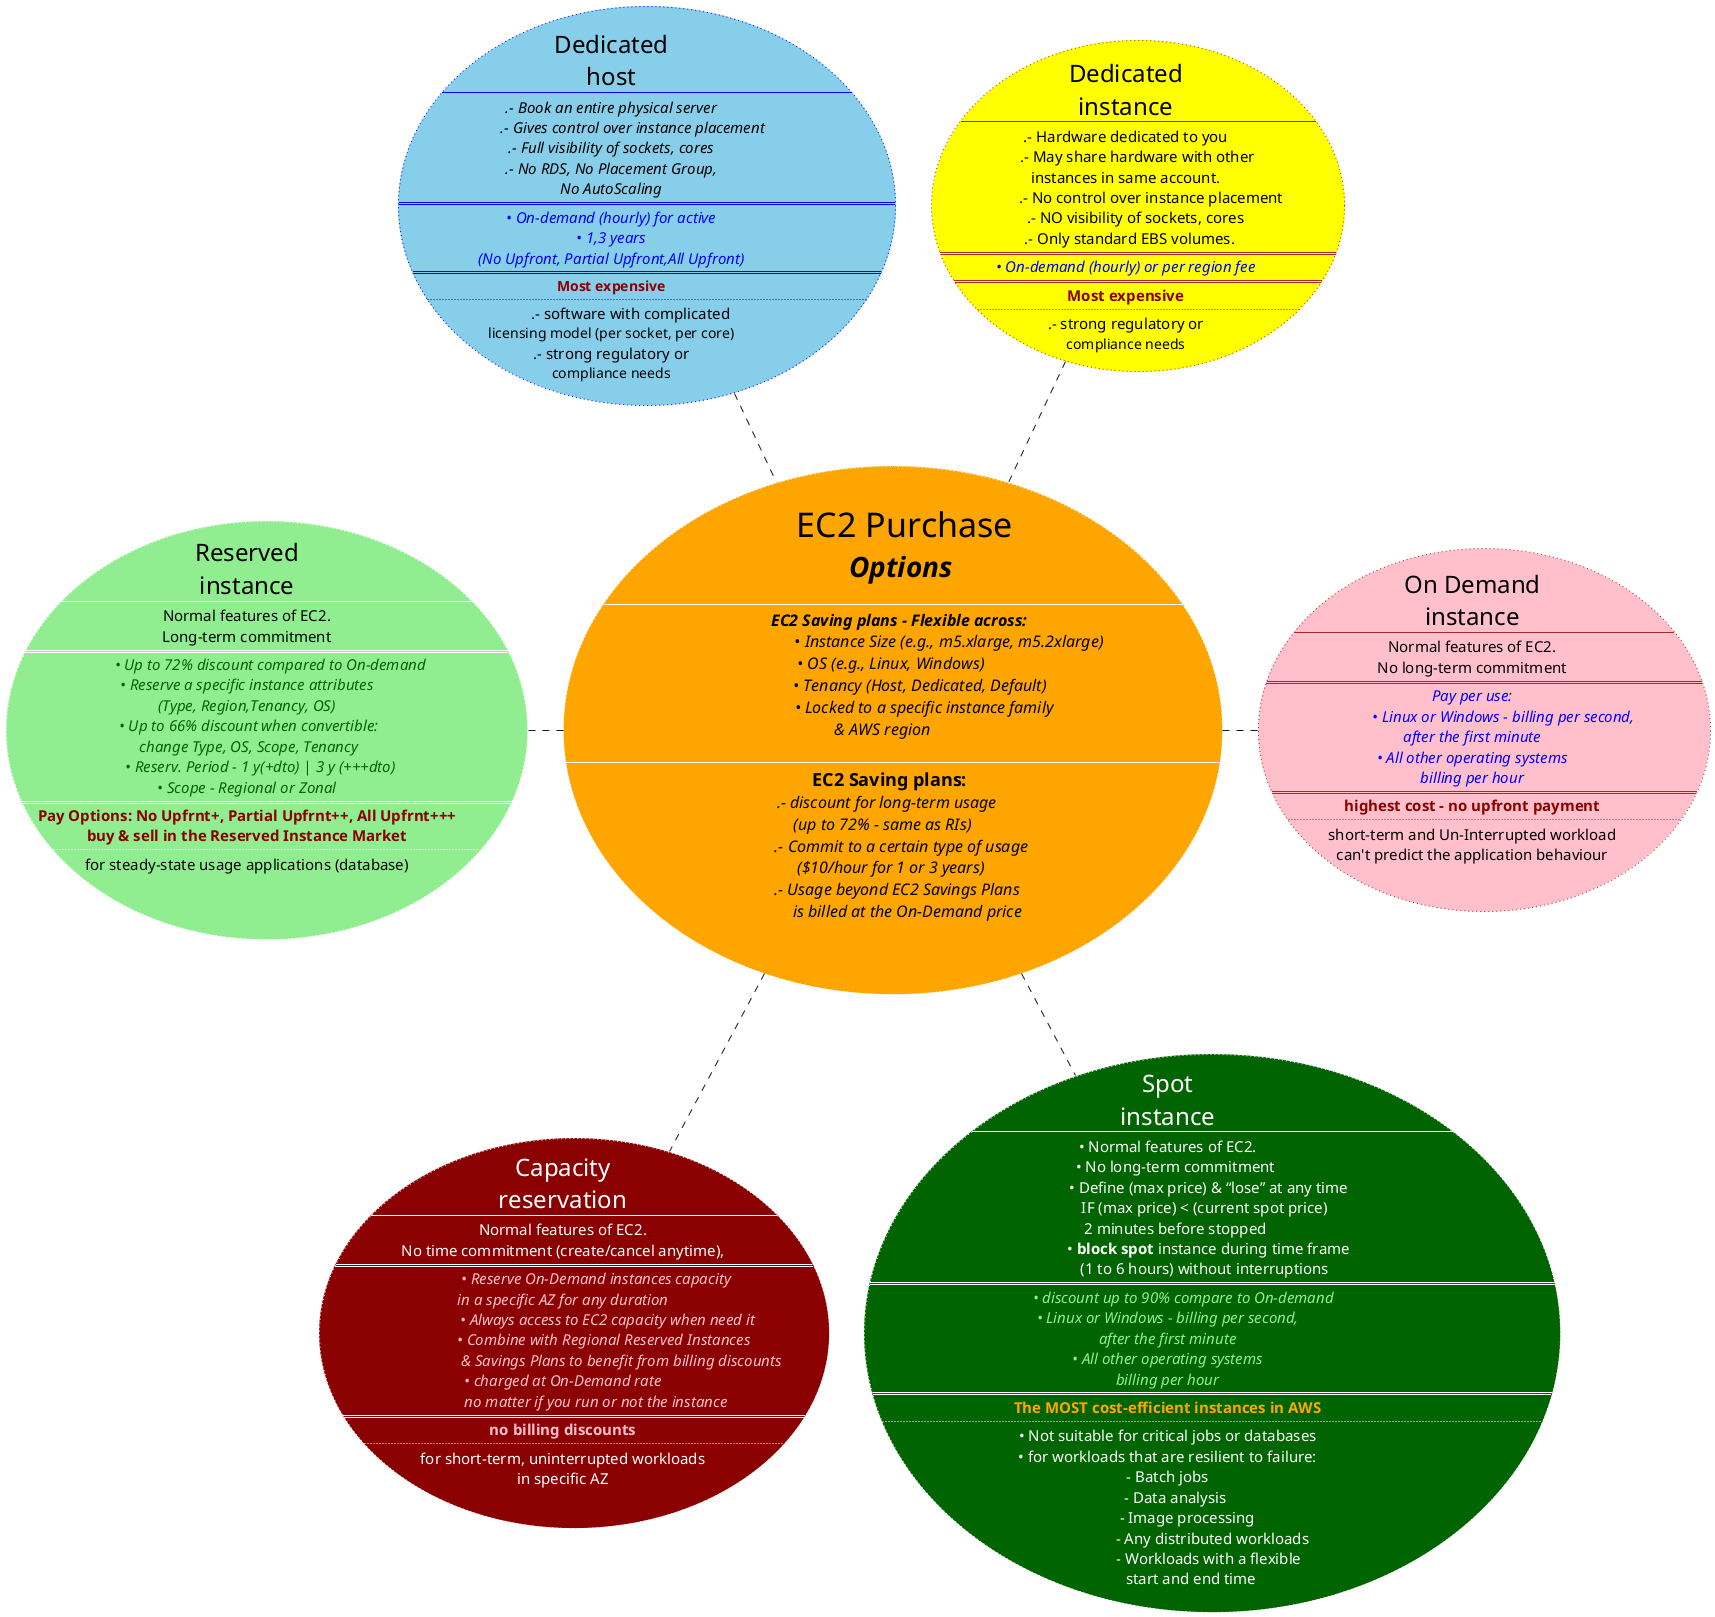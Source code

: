 @startuml

usecase purchase_options #orange;line:white;line.dotted;text:black [
  <font:impact><size:34>     EC2 Purchase</size></font>
  <i><size:28><b>     Options</b></size></i>

  ----
<b><i><size:16>        EC2 Saving plans - Flexible across:
<i><size:16>                                • Instance Size (e.g., m5.xlarge, m5.2xlarge)
<i><size:16>    • OS (e.g., Linux, Windows)
<i><size:16>                  • Tenancy (Host, Dedicated, Default)
<i><size:16>                    • Locked to a specific instance family
<i><size:16>& AWS region

  ----
<b><size:18>   EC2 Saving plans:
<i><size:16>  .- discount for long-term usage
<i><size:16>(up to 72% - same as RIs)
<i><size:16>         .- Commit to a certain type of usage
<i><size:16>    ($10/hour for 1 or 3 years)
<i><size:16>       .- Usage beyond EC2 Savings Plans
<i><size:16>            is billed at the On-Demand price
\n
]

usecase dedicated_host #skyblue;line:blue;line.dotted;text:black [
 <font:impact><size:24>Dedicated</size></font>
 <font:impact><size:24>host</size></font>
----
<i><size:15>.- Book an entire physical server
<i><size:15>           .- Gives control over instance placement
<i><size:15>.- Full visibility of sockets, cores
<i><size:15>.- No RDS, No Placement Group,
<i><size:15>No AutoScaling
====
<i><size:15><color:blue>• On-demand (hourly) for active</color></i>
<i><size:15><color:blue>• 1,3 years</color></i>
<i><size:15><color:blue>(No Upfront, Partial Upfront,All Upfront)</color></i>
====
<b><color:darkred>Most expensive</color></b>
....
<size:15>          .- software with complicated
licensing model (per socket, per core)
<size:15>.- strong regulatory or
compliance needs
]

usecase dedicated_instance #yellow;line:brown;line.dotted;text:black [
 <font:impact><size:24>Dedicated</size></font>
 <font:impact><size:24>instance</size></font>
----
<size:15>.- Hardware dedicated to you
<size:15>      .- May share hardware with other
<size:15>instances in same account.
<size:15>             .- No control over instance placement
<size:15>     .- NO visibility of sockets, cores
<size:15>  .- Only standard EBS volumes.
====
<i><size:15><color:blue>• On-demand (hourly) or per region fee</color></i>
====
<b><size:15><color:darkred>Most expensive</color></b>
....
<size:15>.- strong regulatory or
compliance needs
]

usecase ec2_ondemand #pink;line:brown;line.dotted;text:black [
 <font:impact><size:24>On Demand</size></font>
 <font:impact><size:24>instance</size></font>
----
<size:15>Normal features of EC2.
<size:15>No long-term commitment
====
<i><size:15><color:blue>Pay per use:
<i><size:15><color:blue>                • Linux or Windows - billing per second,
<i><size:15><color:blue>after the first minute
<i><size:15><color:blue>• All other operating systems
<i><size:15><color:blue>billing per hour
====
<b><size:15><color:darkred>highest cost - no upfront payment
....
<size:15>short-term and Un-Interrupted workload
<size:15>can't predict the application behaviour
]


usecase ec2_capacity_reservation #darkred;line:white;line.dotted;text:white [
 <font:impact><size:24>Capacity</size></font>
 <font:impact><size:24>reservation</size></font>
----
<size:15>Normal features of EC2.
<size:15>No time commitment (create/cancel anytime),
====
<i><size:15><color:pink>                 • Reserve On-Demand instances capacity
<i><size:15><color:pink>in a specific AZ for any duration
<i><size:15><color:pink>                       • Always access to EC2 capacity when need it
<i><size:15><color:pink>                     • Combine with Regional Reserved Instances
<i><size:15><color:pink>                              & Savings Plans to benefit from billing discounts
<i><size:15><color:pink>• charged at On-Demand rate
<i><size:15><color:pink>                 no matter if you run or not the instance
====
<b><size:15><color:pink>no billing discounts
....
<size:15>for short-term, uninterrupted workloads
<size:15>in specific AZ
]



usecase ec2_spot_instance #darkgreen;line:white;line.dotted;text:white [
 <font:impact><size:24>Spot</size></font>
 <font:impact><size:24>instance</size></font>
----
<size:15>• Normal features of EC2.
<size:15>    • No long-term commitment
<size:15>                     • Define (max price) & “lose” at any time
<size:15>                   IF (max price) < (current spot price)
<size:15>    2 minutes before stopped
<size:15>                     • <b>block spot</b> instance during time frame
<size:15>                   (1 to 6 hours) without interruptions
====
<i><size:15><color:lightgreen>        • discount up to 90% compare to On-demand
<i><size:15><color:lightgreen>• Linux or Windows - billing per second,
<i><size:15><color:lightgreen>after the first minute
<i><size:15><color:lightgreen>• All other operating systems
<i><size:15><color:lightgreen>billing per hour
====
<b><size:15><color:orange>The MOST cost-efficient instances in AWS
....
<size:15>• Not suitable for critical jobs or databases
<size:15>• for workloads that are resilient to failure:
<size:15>- Batch jobs
<size:15>    - Data analysis
<size:15>          - Image processing
<size:15>                       - Any distributed workloads
<size:15>                     - Workloads with a flexible
<size:15>            start and end time
]




usecase ec2_reserved_instance #lightgreen;line:white;line.dotted;text:black [
 <font:impact><size:24>Reserved</size></font>
 <font:impact><size:24>instance</size></font>
----
<size:15>Normal features of EC2.
<size:15>Long-term commitment
====
<i><size:15><color:darkgreen>            • Up to 72% discount compared to On-demand
<i><size:15><color:darkgreen>• Reserve a specific instance attributes
<i><size:15><color:darkgreen>(Type, Region,Tenancy, OS)
<i><size:15><color:darkgreen> • Up to 66% discount when convertible:
<i><size:15><color:darkgreen> change Type, OS, Scope, Tenancy
<i><size:15><color:darkgreen>       • Reserv. Period – 1 y(+dto) | 3 y (+++dto)
<i><size:15><color:darkgreen>• Scope – Regional or Zonal
====
<b><size:15><color:darkred>Pay Options: No Upfrnt+, Partial Upfrnt++, All Upfrnt+++
<b><size:15><color:darkred>buy & sell in the Reserved Instance Market
....
<size:15>for steady-state usage applications (database)

]




purchase_options ..r.. ec2_ondemand
purchase_options .u. dedicated_instance
purchase_options .u. dedicated_host
purchase_options .d. ec2_capacity_reservation
purchase_options .d. ec2_spot_instance
purchase_options .l. ec2_reserved_instance
@enduml